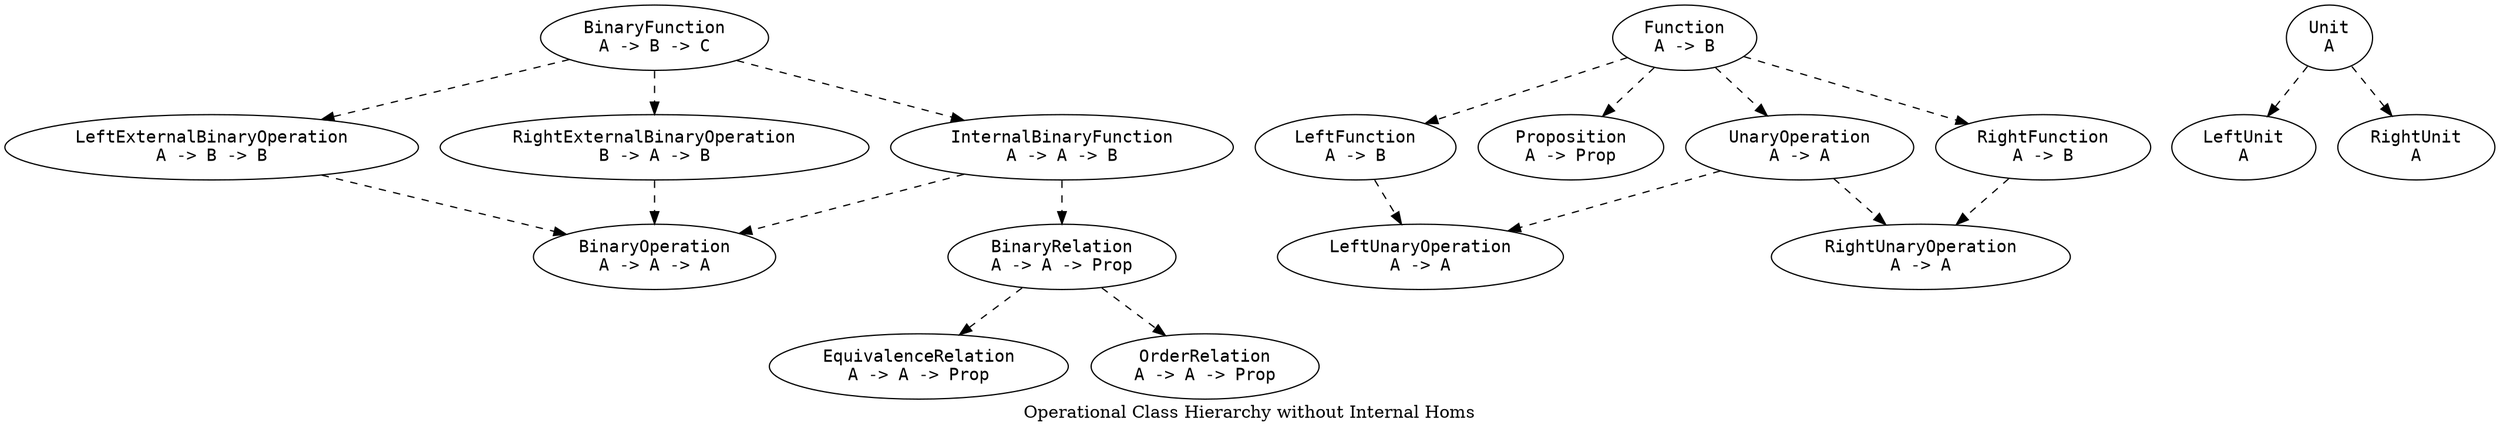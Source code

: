 digraph Has {
  label = "Operational Class Hierarchy without Internal Homs"

  node [fontname = monospace]

  BinFn [label = "BinaryFunction\nA -> B -> C"]
  BinOp [label = "BinaryOperation\nA -> A -> A"]
  BinRel [label = "BinaryRelation\nA -> A -> Prop"]
  EqRel [label = "EquivalenceRelation\nA -> A -> Prop"]
  Fn [label = "Function\nA -> B"]
  IntBinFn [label = "InternalBinaryFunction\nA -> A -> B"]
  LExtBinOp [label = "LeftExternalBinaryOperation\nA -> B -> B"]
  LFn [label = "LeftFunction\nA -> B"]
  LUn [label = "LeftUnit\nA"]
  LUnOp [label = "LeftUnaryOperation\nA -> A"]
  OrdRel [label = "OrderRelation\nA -> A -> Prop"]
  Prop [label = "Proposition\nA -> Prop"]
  RExtBinOp [label = "RightExternalBinaryOperation\nB -> A -> B"]
  RFn [label = "RightFunction\nA -> B"]
  RUn [label = "RightUnit\nA"]
  RUnOp [label = "RightUnaryOperation\nA -> A"]
  Un [label = "Unit\nA"]
  UnOp [label = "UnaryOperation\nA -> A"]

  edge [style = dashed]

  BinFn -> IntBinFn
  BinFn -> LExtBinOp
  BinFn -> RExtBinOp
  BinRel -> EqRel
  BinRel -> OrdRel
  Fn -> LFn
  Fn -> Prop
  Fn -> RFn
  Fn -> UnOp
  IntBinFn -> BinOp
  IntBinFn -> BinRel
  LExtBinOp -> BinOp
  LFn -> LUnOp
  RExtBinOp -> BinOp
  RFn -> RUnOp
  Un -> LUn
  Un -> RUn
  UnOp -> LUnOp
  UnOp -> RUnOp
}
